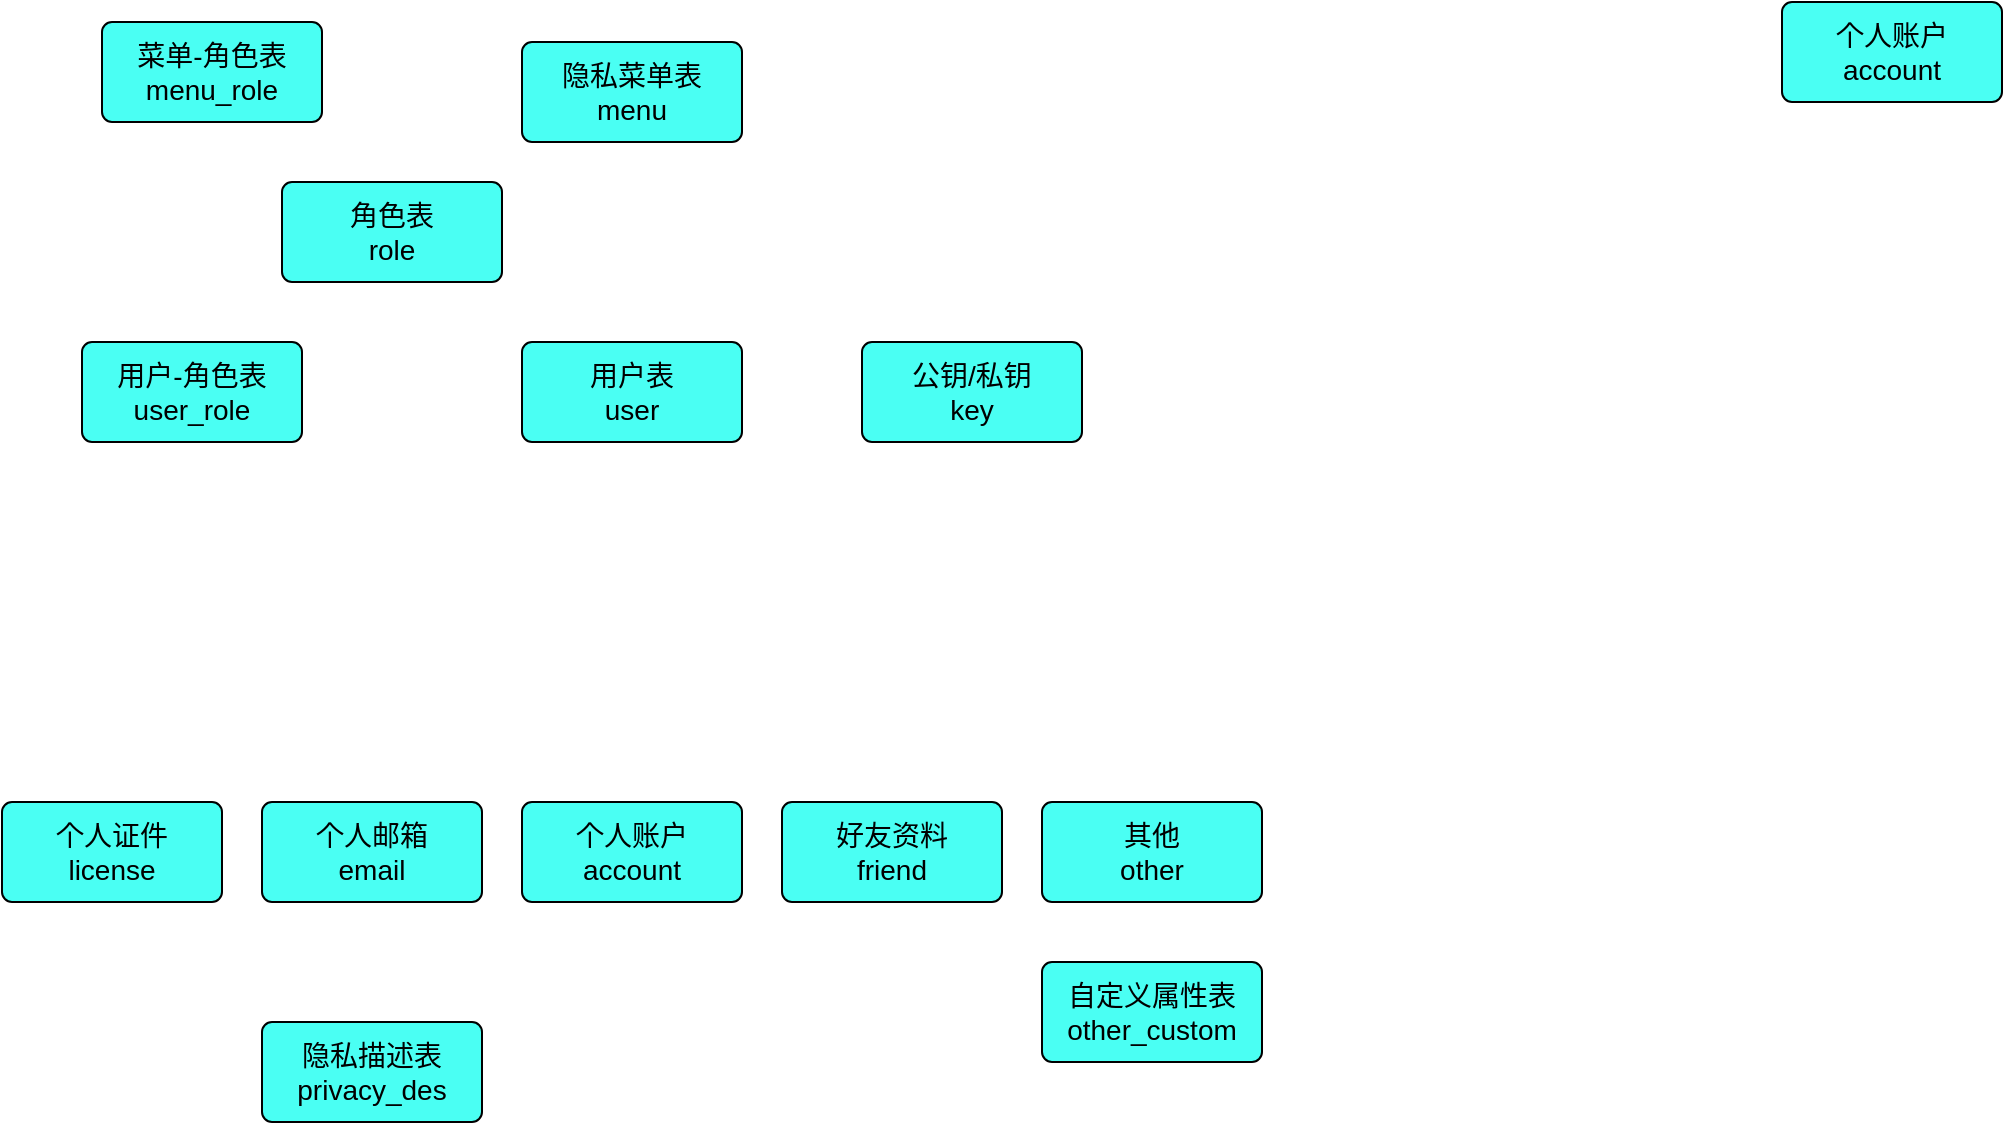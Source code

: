 <mxfile version="16.2.2" type="github"><diagram id="H1sKnObSzCmrGucj9_9M" name="Page-1"><mxGraphModel dx="1197" dy="650" grid="1" gridSize="10" guides="1" tooltips="1" connect="1" arrows="1" fold="1" page="1" pageScale="1" pageWidth="3300" pageHeight="4681" background="none" math="0" shadow="0"><root><mxCell id="0"/><mxCell id="1" parent="0"/><mxCell id="RIN2hwUmvdaV2ybNavzU-114" value="个人账户&lt;br&gt;account" style="rounded=1;arcSize=10;whiteSpace=wrap;html=1;align=center;fontSize=14;fillColor=#4AFFF3;gradientColor=none;" vertex="1" parent="1"><mxGeometry x="2210" y="410" width="110" height="50" as="geometry"/></mxCell><mxCell id="RIN2hwUmvdaV2ybNavzU-116" value="个人证件&lt;br&gt;license" style="rounded=1;arcSize=10;whiteSpace=wrap;html=1;align=center;fontSize=14;fillColor=#4AFFF3;gradientColor=none;" vertex="1" parent="1"><mxGeometry x="1950" y="410" width="110" height="50" as="geometry"/></mxCell><mxCell id="RIN2hwUmvdaV2ybNavzU-117" value="用户表&lt;br&gt;user" style="rounded=1;arcSize=10;whiteSpace=wrap;html=1;align=center;fontSize=14;fillColor=#4AFFF3;gradientColor=none;" vertex="1" parent="1"><mxGeometry x="2210" y="180" width="110" height="50" as="geometry"/></mxCell><mxCell id="RIN2hwUmvdaV2ybNavzU-118" value="其他&lt;br&gt;other" style="rounded=1;arcSize=10;whiteSpace=wrap;html=1;align=center;fontSize=14;fillColor=#4AFFF3;gradientColor=none;" vertex="1" parent="1"><mxGeometry x="2470" y="410" width="110" height="50" as="geometry"/></mxCell><mxCell id="RIN2hwUmvdaV2ybNavzU-119" value="好友资料&lt;br&gt;friend" style="rounded=1;arcSize=10;whiteSpace=wrap;html=1;align=center;fontSize=14;fillColor=#4AFFF3;gradientColor=none;" vertex="1" parent="1"><mxGeometry x="2340" y="410" width="110" height="50" as="geometry"/></mxCell><mxCell id="RIN2hwUmvdaV2ybNavzU-120" value="个人账户&lt;br&gt;account" style="rounded=1;arcSize=10;whiteSpace=wrap;html=1;align=center;fontSize=14;fillColor=#4AFFF3;gradientColor=none;" vertex="1" parent="1"><mxGeometry x="2840" y="10" width="110" height="50" as="geometry"/></mxCell><mxCell id="RIN2hwUmvdaV2ybNavzU-121" value="个人邮箱&lt;br&gt;email" style="rounded=1;arcSize=10;whiteSpace=wrap;html=1;align=center;fontSize=14;fillColor=#4AFFF3;gradientColor=none;" vertex="1" parent="1"><mxGeometry x="2080" y="410" width="110" height="50" as="geometry"/></mxCell><mxCell id="RIN2hwUmvdaV2ybNavzU-124" value="公钥/私钥&lt;br&gt;key" style="rounded=1;arcSize=10;whiteSpace=wrap;html=1;align=center;fontSize=14;fillColor=#4AFFF3;gradientColor=none;" vertex="1" parent="1"><mxGeometry x="2380" y="180" width="110" height="50" as="geometry"/></mxCell><mxCell id="RIN2hwUmvdaV2ybNavzU-125" value="角色表&lt;br&gt;role" style="rounded=1;arcSize=10;whiteSpace=wrap;html=1;align=center;fontSize=14;fillColor=#4AFFF3;gradientColor=none;" vertex="1" parent="1"><mxGeometry x="2090" y="100" width="110" height="50" as="geometry"/></mxCell><mxCell id="RIN2hwUmvdaV2ybNavzU-126" value="用户-角色表&lt;br&gt;user_role" style="rounded=1;arcSize=10;whiteSpace=wrap;html=1;align=center;fontSize=14;fillColor=#4AFFF3;gradientColor=none;" vertex="1" parent="1"><mxGeometry x="1990" y="180" width="110" height="50" as="geometry"/></mxCell><mxCell id="RIN2hwUmvdaV2ybNavzU-128" value="隐私描述表&lt;br&gt;privacy_des" style="rounded=1;arcSize=10;whiteSpace=wrap;html=1;align=center;fontSize=14;fillColor=#4AFFF3;gradientColor=none;" vertex="1" parent="1"><mxGeometry x="2080" y="520" width="110" height="50" as="geometry"/></mxCell><mxCell id="RIN2hwUmvdaV2ybNavzU-129" value="自定义属性表&lt;br&gt;other_custom" style="rounded=1;arcSize=10;whiteSpace=wrap;html=1;align=center;fontSize=14;fillColor=#4AFFF3;gradientColor=none;" vertex="1" parent="1"><mxGeometry x="2470" y="490" width="110" height="50" as="geometry"/></mxCell><mxCell id="RIN2hwUmvdaV2ybNavzU-130" value="隐私菜单表&lt;br&gt;menu" style="rounded=1;arcSize=10;whiteSpace=wrap;html=1;align=center;fontSize=14;fillColor=#4AFFF3;gradientColor=none;" vertex="1" parent="1"><mxGeometry x="2210" y="30" width="110" height="50" as="geometry"/></mxCell><mxCell id="RIN2hwUmvdaV2ybNavzU-131" value="菜单-角色表&lt;br&gt;menu_role" style="rounded=1;arcSize=10;whiteSpace=wrap;html=1;align=center;fontSize=14;fillColor=#4AFFF3;gradientColor=none;" vertex="1" parent="1"><mxGeometry x="2000" y="20" width="110" height="50" as="geometry"/></mxCell></root></mxGraphModel></diagram></mxfile>